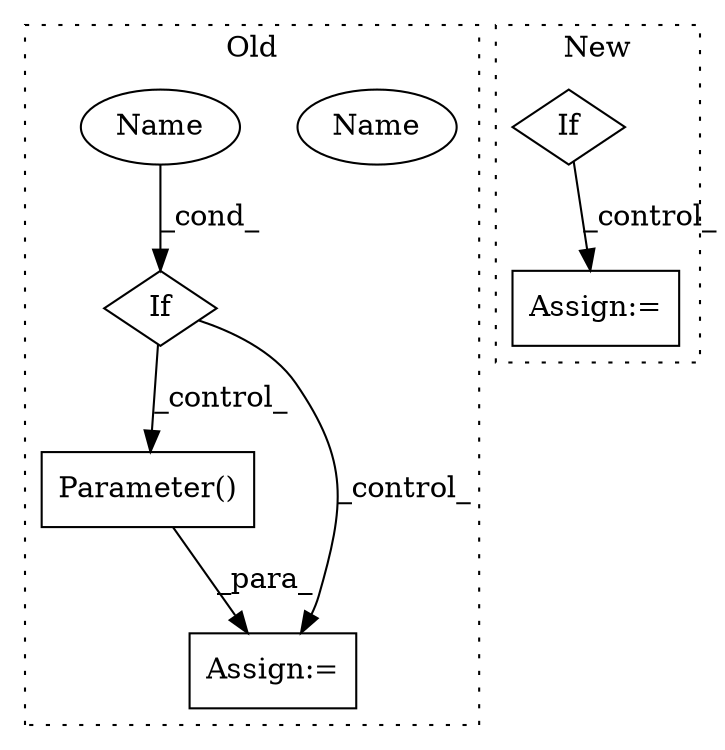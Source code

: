 digraph G {
subgraph cluster0 {
1 [label="Parameter()" a="75" s="2235,2278" l="13,1" shape="box"];
4 [label="Assign:=" a="68" s="2232" l="3" shape="box"];
5 [label="If" a="96" s="2197,2206" l="3,15" shape="diamond"];
6 [label="Name" a="87" s="2200" l="6" shape="ellipse"];
7 [label="Name" a="87" s="2200" l="6" shape="ellipse"];
label = "Old";
style="dotted";
}
subgraph cluster1 {
2 [label="If" a="96" s="3245,3293" l="3,15" shape="diamond"];
3 [label="Assign:=" a="68" s="3482" l="3" shape="box"];
label = "New";
style="dotted";
}
1 -> 4 [label="_para_"];
2 -> 3 [label="_control_"];
5 -> 1 [label="_control_"];
5 -> 4 [label="_control_"];
7 -> 5 [label="_cond_"];
}